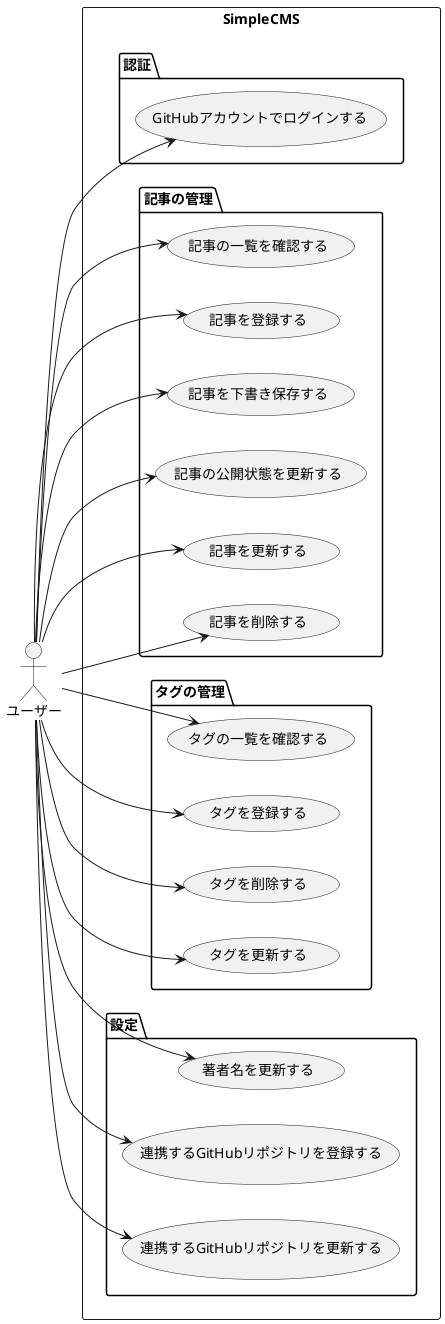 @startuml ユースケース

left to right direction
actor "ユーザー" as user

rectangle SimpleCMS {
    package 認証 {
        user --> (GitHubアカウントでログインする)
    }

    package 記事の管理 {
        user --> (記事の一覧を確認する)
        user --> (記事を登録する)
        user --> (記事を下書き保存する)
        user --> (記事の公開状態を更新する)
        user --> (記事を更新する)
        user --> (記事を削除する)
    }
    package タグの管理 {
        user --> (タグの一覧を確認する)
        user --> (タグを登録する)
        user --> (タグを削除する)
        user --> (タグを更新する)
    }

    package 設定 {
        user --> (著者名を更新する)
        user --> (連携するGitHubリポジトリを登録する)
        user --> (連携するGitHubリポジトリを更新する)
    }
}
@enduml
